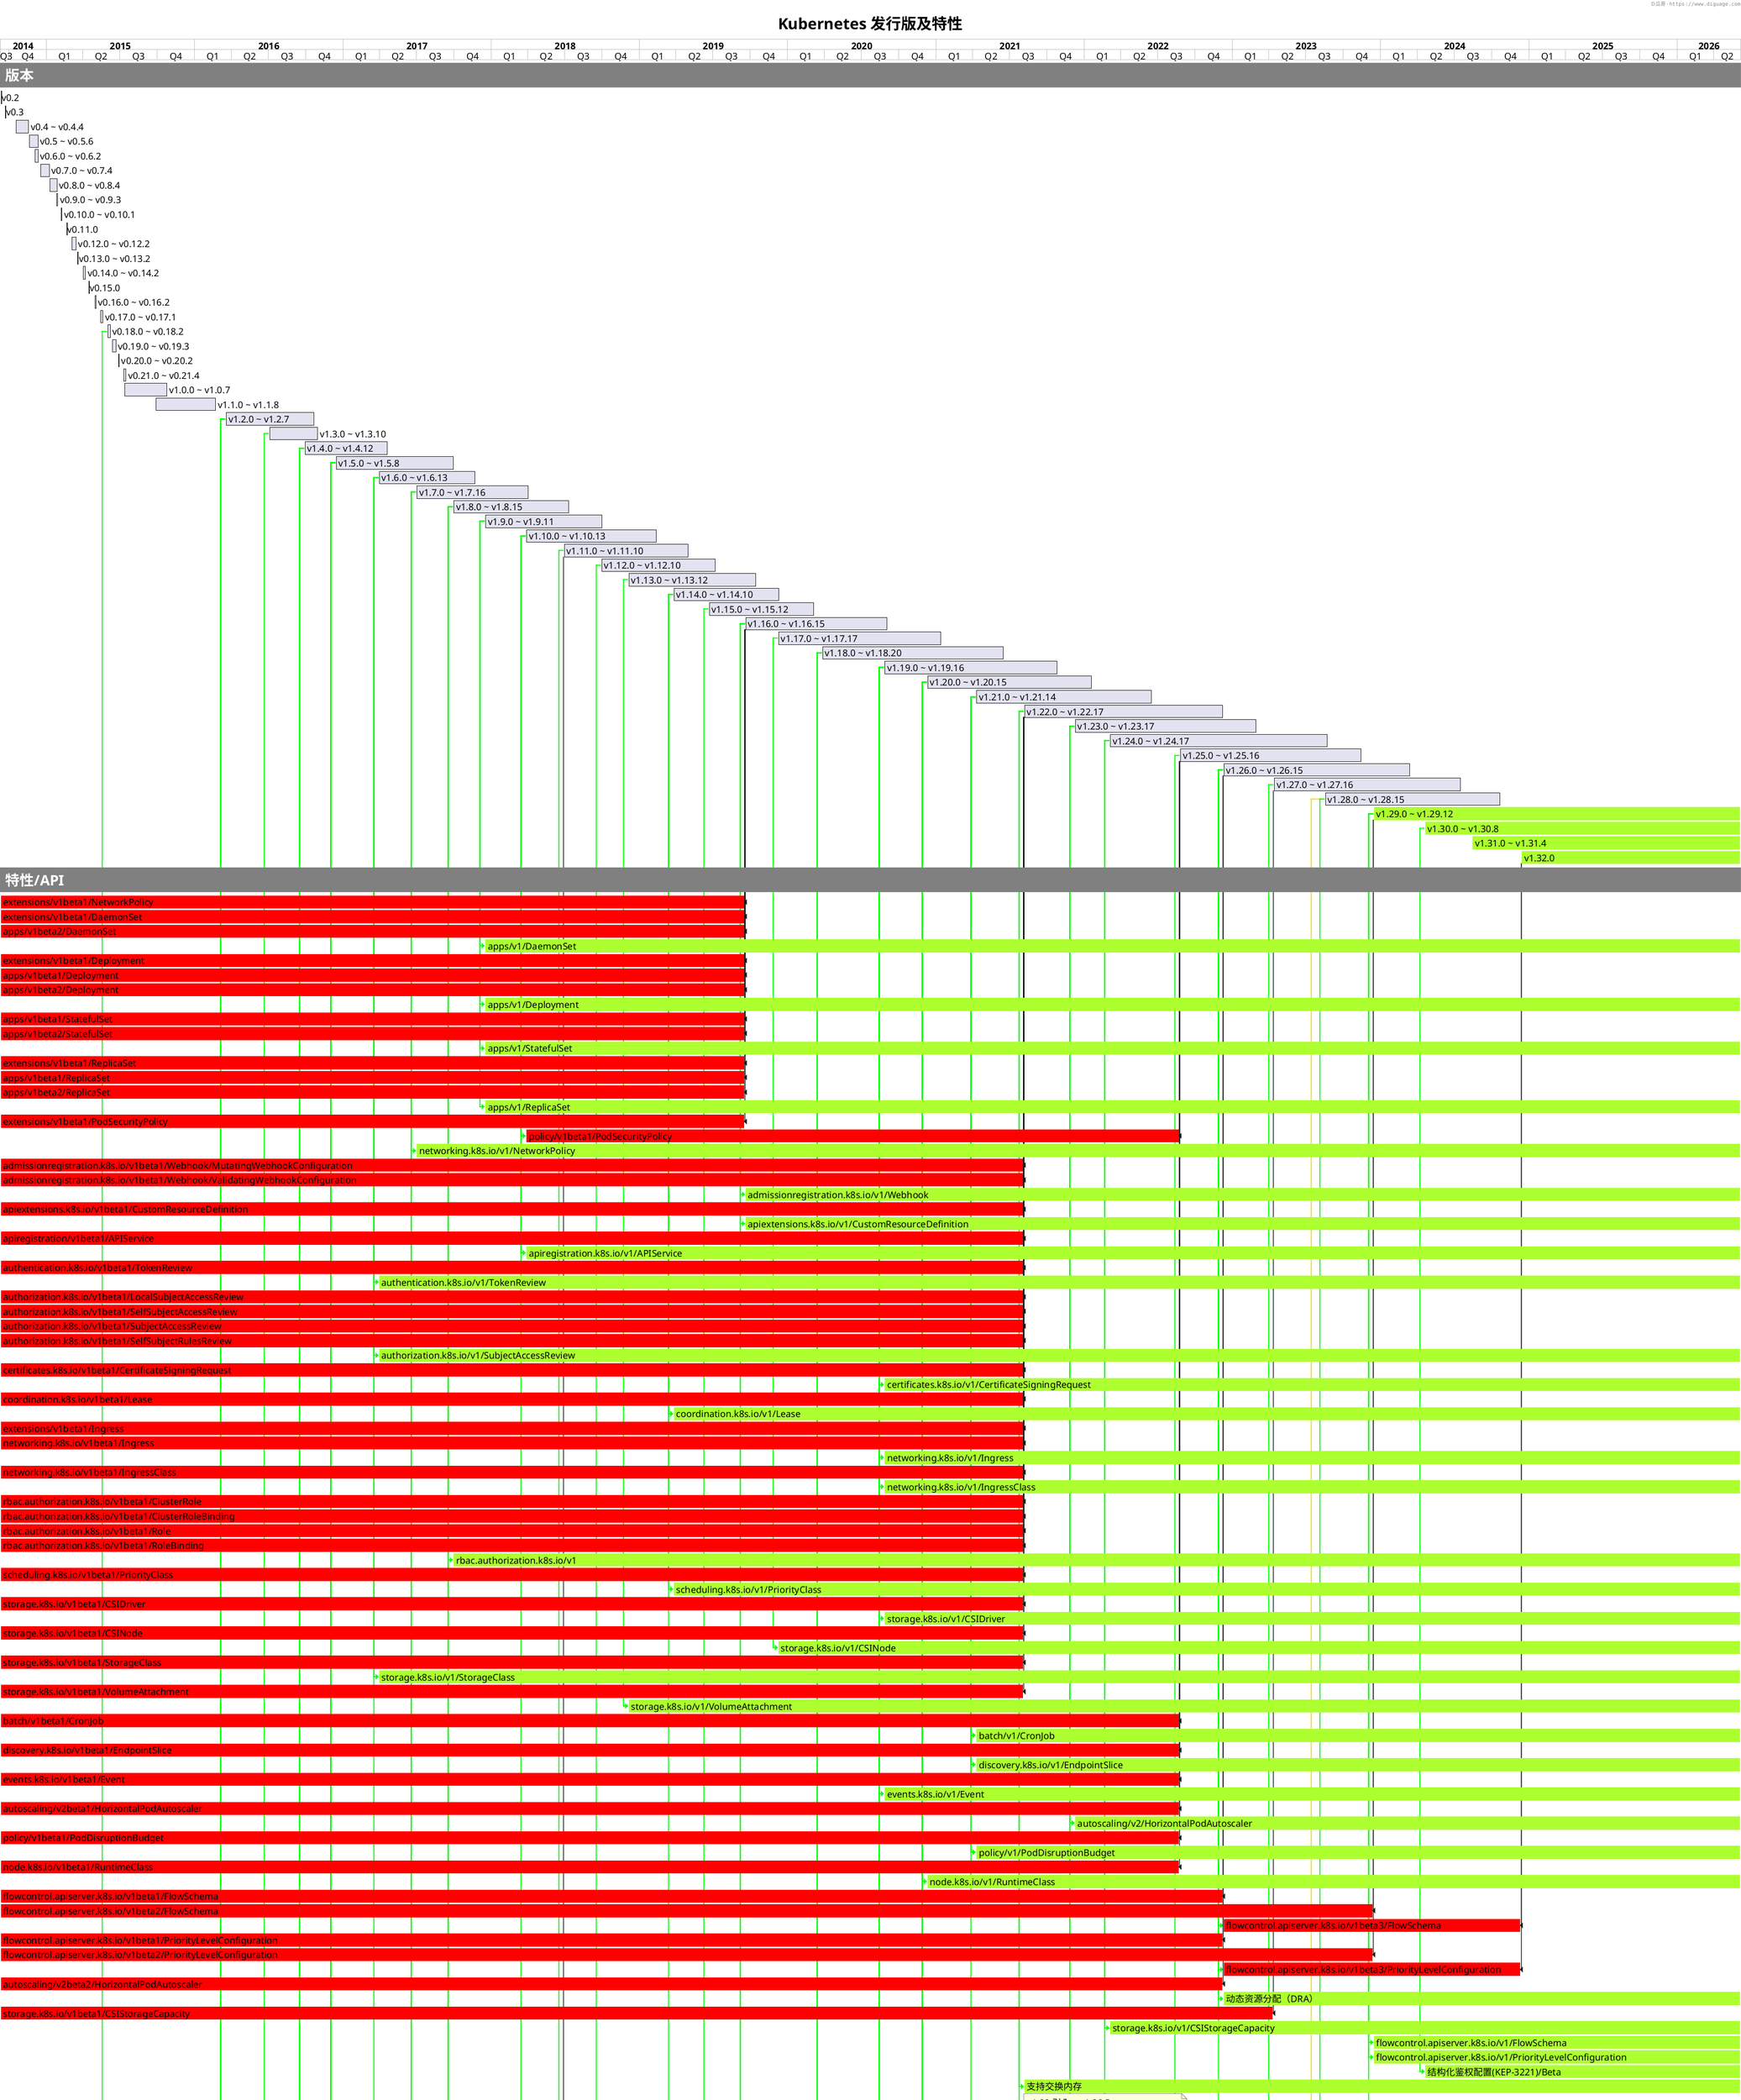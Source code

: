 @startgantt
header D瓜哥 · ""https://www.diguage.com""

title **Kubernetes 发行版及特性**

language zh

skinparamlocked defaultFontSize 18
skinparamlocked titleFontSize 30
skinparamlocked footerFontSize 20

'projectscale monthly
projectscale quarterly zoom 1.1
Project starts 2014-09-09

<style>
ganttDiagram {
	separator {
		LineColor gray
		BackGroundColor gray
		FontSize 28
		FontStyle bold
		FontColor white
	}
}
</style>

legend
Legend:
|= 颜色 |= 状态 |
|<#Red> | 终止 |
|<#Gold>| 测试 |
|<#GreenYellow> | 存续 |
end legend

-- **版本** --


[v0.2] as [v0.2] starts 2014-09-09
[v0.3] as [v0.3] starts 2014-09-20
[v0.4 ~ v0.4.4] as [v0.4] starts 2014-10-16 and ends 2014-11-20
[v0.5 ~ v0.5.6] as [v0.5] starts 2014-11-18 and ends 2014-12-13
[v0.6.0 ~ v0.6.2] as [v0.6.0] starts 2014-12-02 and ends 2014-12-13
[v0.7.0 ~ v0.7.4] as [v0.7.0] starts 2014-12-16 and ends 2015-01-10
[v0.8.0 ~ v0.8.4] as [v0.8.0] starts 2015-01-08 and ends 2015-01-29
[v0.9.0 ~ v0.9.3] as [v0.9.0] starts 2015-01-24 and ends 2015-01-31
[v0.10.0 ~ v0.10.1] as [v0.10.0] starts 2015-02-04 and ends 2015-02-10
[v0.11.0] as [v0.11.0] starts 2015-02-18
[v0.12.0 ~ v0.12.2] as [v0.12.0] starts 2015-03-03 and ends 2015-03-17
[v0.13.0 ~ v0.13.2] as [v0.13.0] starts 2015-03-17 and ends 2015-03-19
[v0.14.0 ~ v0.14.2] as [v0.14.0] starts 2015-03-31 and ends 2015-04-09
[v0.15.0] as [v0.15.0] starts 2015-04-14
[v0.16.0 ~ v0.16.2] as [v0.16.0] starts 2015-04-29 and ends 2015-05-05
[v0.17.0 ~ v0.17.1] as [v0.17.0] starts 2015-05-13 and ends 2015-05-22
[v0.18.0 ~ v0.18.2] as [v0.18.0] starts 2015-05-30 and ends 2015-06-09
[v0.19.0 ~ v0.19.3] as [v0.19.0] starts 2015-06-11 and ends 2015-06-23
[v0.20.0 ~ v0.20.2] as [v0.20.0] starts 2015-06-26 and ends 2015-07-01
[v0.21.0 ~ v0.21.4] as [v0.21.0] starts 2015-07-08 and ends 2015-07-18
[v1.0.0 ~ v1.0.7] as [v1.0.0] starts 2015-07-11 and ends 2015-10-27
[v1.1.0 ~ v1.1.8] as [v1.1.0] starts 2015-09-26 and ends 2016-02-24
[v1.2.0 ~ v1.2.7] as [v1.2.0] starts 2016-03-17 and ends 2016-10-23
[v1.3.0 ~ v1.3.10] as [v1.3.0] starts 2016-07-02 and ends 2016-11-01
[v1.4.0 ~ v1.4.12] as [v1.4.0] starts 2016-09-27 and ends 2017-04-21
[v1.5.0 ~ v1.5.8] as [v1.5.0] starts 2016-12-13 and ends 2017-10-01
[v1.6.0 ~ v1.6.13] as [v1.6.0] starts 2017-03-29 and ends 2017-11-23
[v1.7.0 ~ v1.7.16] as [v1.7.0] starts 2017-06-30 and ends 2018-04-04
[v1.8.0 ~ v1.8.15] as [v1.8.0] starts 2017-09-29 and ends 2018-07-12
[v1.9.0 ~ v1.9.11] as [v1.9.0] starts 2017-12-16 and ends 2018-10-02
[v1.10.0 ~ v1.10.13] as [v1.10.0] starts 2018-03-27 and ends 2019-02-13
[v1.11.0 ~ v1.11.10] as [v1.11.0] starts 2018-06-28 and ends 2019-05-02
[v1.12.0 ~ v1.12.10] as [v1.12.0] starts 2018-09-28 and ends 2019-07-08
[v1.13.0 ~ v1.13.12] as [v1.13.0] starts 2018-12-04 and ends 2019-10-16
[v1.14.0 ~ v1.14.10] as [v1.14.0] starts 2019-03-25 and ends 2019-12-12
[v1.15.0 ~ v1.15.12] as [v1.15.0] starts 2019-06-20 and ends 2020-03-07
[v1.16.0 ~ v1.16.15] as [v1.16.0] starts 2019-09-18 and ends 2020-09-03
[v1.17.0 ~ v1.17.17] as [v1.17.0] starts 2019-12-08 and ends 2021-01-14
[v1.18.0 ~ v1.18.20] as [v1.18.0] starts 2020-03-25 and ends 2021-06-17
[v1.19.0 ~ v1.19.16] as [v1.19.0] starts 2020-08-26 and ends 2021-10-28
[v1.20.0 ~ v1.20.15] as [v1.20.0] starts 2020-12-09 and ends 2022-01-20
[v1.21.0 ~ v1.21.14] as [v1.21.0] starts 2021-04-09 and ends 2022-06-17
[v1.22.0 ~ v1.22.17] as [v1.22.0] starts 2021-08-05 and ends 2022-12-09
[v1.23.0 ~ v1.23.17] as [v1.23.0] starts 2021-12-08 and ends 2023-03-01
[v1.24.0 ~ v1.24.17] as [v1.24.0] starts 2022-03-04 and ends 2023-08-24
[v1.25.0 ~ v1.25.16] as [v1.25.0] starts 2022-08-24 and ends 2023-11-16
[v1.26.0 ~ v1.26.15] as [v1.26.0] starts 2022-12-09 and ends 2024-03-14
[v1.27.0 ~ v1.27.16] as [v1.27.0] starts 2023-04-12 and ends 2024-07-17
[v1.28.0 ~ v1.28.15] as [v1.28.0] starts 2023-08-16 and ends 2024-10-23

[v1.29.0 ~ v1.29.12] as [v1.29.0] starts 2023-12-14
[v1.29.0] ends %date("YYYY-MM-dd")
[v1.29.0] is colored in GreenYellow

[v1.30.0 ~ v1.30.8] as [v1.30.0] starts 2024-04-18
[v1.30.0] ends %date("YYYY-MM-dd")
[v1.30.0] is colored in GreenYellow

[v1.31.0 ~ v1.31.4] as [v1.31.0] starts 2024-08-13
[v1.31.0] ends %date("YYYY-MM-dd")
[v1.31.0] is colored in GreenYellow

[v1.32.0] as [v1.32.0] starts 2024-12-12
[v1.32.0] ends %date("YYYY-MM-dd")
[v1.32.0] is colored in GreenYellow

-- 特性/API --

' v1.16

[extensions/v1beta1/NetworkPolicy] starts 2014-09-09 and ends at [v1.16.0]'s start
[extensions/v1beta1/NetworkPolicy] is colored in Red

[extensions/v1beta1/DaemonSet] starts 2014-09-09 and ends at [v1.16.0]'s start
[extensions/v1beta1/DaemonSet] is colored in Red

[apps/v1beta2/DaemonSet] starts 2014-09-09 and ends at [v1.16.0]'s start
[apps/v1beta2/DaemonSet] is colored in Red

[apps/v1/DaemonSet] starts at [v1.9.0]'s start with Lime bold link and ends %date("YYYY-MM-dd")
[apps/v1/DaemonSet] is colored in GreenYellow

[extensions/v1beta1/Deployment] starts 2014-09-09 and ends at [v1.16.0]'s start
[extensions/v1beta1/Deployment] is colored in Red

[apps/v1beta1/Deployment] starts 2014-09-09 and ends at [v1.16.0]'s start
[apps/v1beta1/Deployment] is colored in Red

[apps/v1beta2/Deployment] starts 2014-09-09 and ends at [v1.16.0]'s start
[apps/v1beta2/Deployment] is colored in Red

[apps/v1/Deployment] starts at [v1.9.0]'s start with Lime bold link and ends %date("YYYY-MM-dd")
[apps/v1/Deployment] is colored in GreenYellow

[apps/v1beta1/StatefulSet] starts 2014-09-09 and ends at [v1.16.0]'s start
[apps/v1beta1/StatefulSet] is colored in Red

[apps/v1beta2/StatefulSet] starts 2014-09-09 and ends at [v1.16.0]'s start
[apps/v1beta2/StatefulSet] is colored in Red

[apps/v1/StatefulSet] starts at [v1.9.0]'s start with Lime bold link and ends %date("YYYY-MM-dd")
[apps/v1/StatefulSet] is colored in GreenYellow


[extensions/v1beta1/ReplicaSet] starts 2014-09-09 and ends at [v1.16.0]'s start
[extensions/v1beta1/ReplicaSet] is colored in Red

[apps/v1beta1/ReplicaSet] starts 2014-09-09 and ends at [v1.16.0]'s start
[apps/v1beta1/ReplicaSet] is colored in Red

[apps/v1beta2/ReplicaSet] starts 2014-09-09 and ends at [v1.16.0]'s start
[apps/v1beta2/ReplicaSet] is colored in Red

[apps/v1/ReplicaSet] starts at [v1.9.0]'s start with Lime bold link and ends %date("YYYY-MM-dd")
[apps/v1/ReplicaSet] is colored in GreenYellow


[extensions/v1beta1/PodSecurityPolicy] starts 2014-09-09 and ends at [v1.16.0]'s start
[extensions/v1beta1/PodSecurityPolicy] is colored in Red

[policy/v1beta1/PodSecurityPolicy] starts at [v1.10.0]'s start with Lime bold link and ends at [v1.25.0]'s start
[policy/v1beta1/PodSecurityPolicy] is colored in Red

' v1.7

[networking.k8s.io/v1/NetworkPolicy] starts at [v1.7.0]'s start with Lime bold link and ends %date("YYYY-MM-dd")
[networking.k8s.io/v1/NetworkPolicy] is colored in GreenYellow


' v1.22

[admissionregistration.k8s.io/v1beta1/Webhook/MutatingWebhookConfiguration] starts 2014-09-09 and ends at [v1.22.0]'s start
[admissionregistration.k8s.io/v1beta1/Webhook/MutatingWebhookConfiguration] is colored in Red

[admissionregistration.k8s.io/v1beta1/Webhook/ValidatingWebhookConfiguration] starts 2014-09-09 and ends at [v1.22.0]'s start
[admissionregistration.k8s.io/v1beta1/Webhook/ValidatingWebhookConfiguration] is colored in Red

[admissionregistration.k8s.io/v1/Webhook] starts at [v1.16.0]'s start with Lime bold link and ends %date("YYYY-MM-dd")
[admissionregistration.k8s.io/v1/Webhook] is colored in GreenYellow


[apiextensions.k8s.io/v1beta1/CustomResourceDefinition] starts 2014-09-09 and ends at [v1.22.0]'s start
[apiextensions.k8s.io/v1beta1/CustomResourceDefinition] is colored in Red

[apiextensions.k8s.io/v1/CustomResourceDefinition] starts at [v1.16.0]'s start with Lime bold link and ends %date("YYYY-MM-dd")
[apiextensions.k8s.io/v1/CustomResourceDefinition] is colored in GreenYellow


[apiregistration/v1beta1/APIService] starts 2014-09-09 and ends at [v1.22.0]'s start
[apiregistration/v1beta1/APIService] is colored in Red

[apiregistration.k8s.io/v1/APIService] starts at [v1.10.0]'s start with Lime bold link and ends %date("YYYY-MM-dd")
[apiregistration.k8s.io/v1/APIService] is colored in GreenYellow


[authentication.k8s.io/v1beta1/TokenReview] starts 2014-09-09 and ends at [v1.22.0]'s start
[authentication.k8s.io/v1beta1/TokenReview] is colored in Red

[authentication.k8s.io/v1/TokenReview] starts at [v1.6.0]'s start with Lime bold link and ends %date("YYYY-MM-dd")
[authentication.k8s.io/v1/TokenReview] is colored in GreenYellow


[authorization.k8s.io/v1beta1/LocalSubjectAccessReview] starts 2014-09-09 and ends at [v1.22.0]'s start
[authorization.k8s.io/v1beta1/LocalSubjectAccessReview] is colored in Red

[authorization.k8s.io/v1beta1/SelfSubjectAccessReview] starts 2014-09-09 and ends at [v1.22.0]'s start
[authorization.k8s.io/v1beta1/SelfSubjectAccessReview] is colored in Red

[authorization.k8s.io/v1beta1/SubjectAccessReview] starts 2014-09-09 and ends at [v1.22.0]'s start
[authorization.k8s.io/v1beta1/SubjectAccessReview] is colored in Red

[authorization.k8s.io/v1beta1/SelfSubjectRulesReview] starts 2014-09-09 and ends at [v1.22.0]'s start
[authorization.k8s.io/v1beta1/SelfSubjectRulesReview] is colored in Red

[authorization.k8s.io/v1/SubjectAccessReview] starts at [v1.6.0]'s start with Lime bold link and ends %date("YYYY-MM-dd")
[authorization.k8s.io/v1/SubjectAccessReview] is colored in GreenYellow


[certificates.k8s.io/v1beta1/CertificateSigningRequest] starts 2014-09-09 and ends at [v1.22.0]'s start
[certificates.k8s.io/v1beta1/CertificateSigningRequest] is colored in Red

[certificates.k8s.io/v1/CertificateSigningRequest] starts at [v1.19.0]'s start with Lime bold link and ends %date("YYYY-MM-dd")
[certificates.k8s.io/v1/CertificateSigningRequest] is colored in GreenYellow


[coordination.k8s.io/v1beta1/Lease] starts 2014-09-09 and ends at [v1.22.0]'s start
[coordination.k8s.io/v1beta1/Lease] is colored in Red

[coordination.k8s.io/v1/Lease] starts at [v1.14.0]'s start with Lime bold link and ends %date("YYYY-MM-dd")
[coordination.k8s.io/v1/Lease] is colored in GreenYellow


[extensions/v1beta1/Ingress] starts 2014-09-09 and ends at [v1.22.0]'s start
[extensions/v1beta1/Ingress] is colored in Red

[networking.k8s.io/v1beta1/Ingress] starts 2014-09-09 and ends at [v1.22.0]'s start
[networking.k8s.io/v1beta1/Ingress] is colored in Red

[networking.k8s.io/v1/Ingress] starts at [v1.19.0]'s start with Lime bold link and ends %date("YYYY-MM-dd")
[networking.k8s.io/v1/Ingress] is colored in GreenYellow


[networking.k8s.io/v1beta1/IngressClass] starts 2014-09-09 and ends at [v1.22.0]'s start
[networking.k8s.io/v1beta1/IngressClass] is colored in Red

[networking.k8s.io/v1/IngressClass] starts at [v1.19.0]'s start with Lime bold link and ends %date("YYYY-MM-dd")
[networking.k8s.io/v1/IngressClass] is colored in GreenYellow


[rbac.authorization.k8s.io/v1beta1/ClusterRole] starts 2014-09-09 and ends at [v1.22.0]'s start
[rbac.authorization.k8s.io/v1beta1/ClusterRole] is colored in Red

[rbac.authorization.k8s.io/v1beta1/ClusterRoleBinding] starts 2014-09-09 and ends at [v1.22.0]'s start
[rbac.authorization.k8s.io/v1beta1/ClusterRoleBinding] is colored in Red

[rbac.authorization.k8s.io/v1beta1/Role] starts 2014-09-09 and ends at [v1.22.0]'s start
[rbac.authorization.k8s.io/v1beta1/Role] is colored in Red

[rbac.authorization.k8s.io/v1beta1/RoleBinding] starts 2014-09-09 and ends at [v1.22.0]'s start
[rbac.authorization.k8s.io/v1beta1/RoleBinding] is colored in Red

[rbac.authorization.k8s.io/v1] starts at [v1.8.0]'s start with Lime bold link and ends %date("YYYY-MM-dd")
[rbac.authorization.k8s.io/v1] is colored in GreenYellow


[scheduling.k8s.io/v1beta1/PriorityClass] starts 2014-09-09 and ends at [v1.22.0]'s start
[scheduling.k8s.io/v1beta1/PriorityClass] is colored in Red

[scheduling.k8s.io/v1/PriorityClass] starts at [v1.14.0]'s start with Lime bold link and ends %date("YYYY-MM-dd")
[scheduling.k8s.io/v1/PriorityClass] is colored in GreenYellow


[storage.k8s.io/v1beta1/CSIDriver] starts 2014-09-09 and ends at [v1.22.0]'s start
[storage.k8s.io/v1beta1/CSIDriver] is colored in Red

[storage.k8s.io/v1/CSIDriver] starts at [v1.19.0]'s start with Lime bold link and ends %date("YYYY-MM-dd")
[storage.k8s.io/v1/CSIDriver] is colored in GreenYellow


[storage.k8s.io/v1beta1/CSINode] starts 2014-09-09 and ends at [v1.22.0]'s start
[storage.k8s.io/v1beta1/CSINode] is colored in Red

[storage.k8s.io/v1/CSINode] starts at [v1.17.0]'s start with Lime bold link and ends %date("YYYY-MM-dd")
[storage.k8s.io/v1/CSINode] is colored in GreenYellow


[storage.k8s.io/v1beta1/StorageClass] starts 2014-09-09 and ends at [v1.22.0]'s start
[storage.k8s.io/v1beta1/StorageClass] is colored in Red

[storage.k8s.io/v1/StorageClass] starts at [v1.6.0]'s start with Lime bold link and ends %date("YYYY-MM-dd")
[storage.k8s.io/v1/StorageClass] is colored in GreenYellow

[storage.k8s.io/v1beta1/VolumeAttachment] starts 2014-09-09 and ends at [v1.22.0]'s start
[storage.k8s.io/v1beta1/VolumeAttachment] is colored in Red

[storage.k8s.io/v1/VolumeAttachment] starts at [v1.13.0]'s start with Lime bold link and ends %date("YYYY-MM-dd")
[storage.k8s.io/v1/VolumeAttachment] is colored in GreenYellow


' v1.25

[batch/v1beta1/CronJob] starts 2014-09-09 and ends at [v1.25.0]'s start
[batch/v1beta1/CronJob] is colored in Red

[batch/v1/CronJob] starts at [v1.21.0]'s start with Lime bold link and ends %date("YYYY-MM-dd")
[batch/v1/CronJob] is colored in GreenYellow


[discovery.k8s.io/v1beta1/EndpointSlice] starts 2014-09-09 and ends at [v1.25.0]'s start
[discovery.k8s.io/v1beta1/EndpointSlice] is colored in Red

[discovery.k8s.io/v1/EndpointSlice] starts at [v1.21.0]'s start with Lime bold link and ends %date("YYYY-MM-dd")
[discovery.k8s.io/v1/EndpointSlice] is colored in GreenYellow


[events.k8s.io/v1beta1/Event] starts 2014-09-09 and ends at [v1.25.0]'s start
[events.k8s.io/v1beta1/Event] is colored in Red

[events.k8s.io/v1/Event] starts at [v1.19.0]'s start with Lime bold link and ends %date("YYYY-MM-dd")
[events.k8s.io/v1/Event] is colored in GreenYellow


[autoscaling/v2beta1/HorizontalPodAutoscaler] starts 2014-09-09 and ends at [v1.25.0]'s start
[autoscaling/v2beta1/HorizontalPodAutoscaler] is colored in Red

[autoscaling/v2/HorizontalPodAutoscaler] starts at [v1.23.0]'s start with Lime bold link and ends %date("YYYY-MM-dd")
[autoscaling/v2/HorizontalPodAutoscaler] is colored in GreenYellow


[policy/v1beta1/PodDisruptionBudget] starts 2014-09-09 and ends at [v1.25.0]'s start
[policy/v1beta1/PodDisruptionBudget] is colored in Red

[policy/v1/PodDisruptionBudget] starts at [v1.21.0]'s start with Lime bold link and ends %date("YYYY-MM-dd")
[policy/v1/PodDisruptionBudget] is colored in GreenYellow

[node.k8s.io/v1beta1/RuntimeClass] starts 2014-09-09 and ends at [v1.25.0]'s start
[node.k8s.io/v1beta1/RuntimeClass] is colored in Red

[node.k8s.io/v1/RuntimeClass] starts at [v1.20.0]'s start with Lime bold link and ends %date("YYYY-MM-dd")
[node.k8s.io/v1/RuntimeClass] is colored in GreenYellow

' v1.26

[flowcontrol.apiserver.k8s.io/v1beta1/FlowSchema] starts 2014-09-09 and ends at [v1.26.0]'s start
[flowcontrol.apiserver.k8s.io/v1beta1/FlowSchema] is colored in Red

[flowcontrol.apiserver.k8s.io/v1beta2/FlowSchema] starts 2014-09-09 and ends  at [v1.29.0]'s start
[flowcontrol.apiserver.k8s.io/v1beta2/FlowSchema] is colored in Red

[flowcontrol.apiserver.k8s.io/v1beta3/FlowSchema] starts at [v1.26.0]'s start with Lime bold link and ends at [v1.32.0]'s start
[flowcontrol.apiserver.k8s.io/v1beta3/FlowSchema] is colored in Red

[flowcontrol.apiserver.k8s.io/v1beta1/PriorityLevelConfiguration] starts 2014-09-09 and ends at [v1.26.0]'s start
[flowcontrol.apiserver.k8s.io/v1beta1/PriorityLevelConfiguration] is colored in Red

[flowcontrol.apiserver.k8s.io/v1beta2/PriorityLevelConfiguration] starts 2014-09-09 and ends at [v1.29.0]'s start
[flowcontrol.apiserver.k8s.io/v1beta2/PriorityLevelConfiguration] is colored in Red

[flowcontrol.apiserver.k8s.io/v1beta3/PriorityLevelConfiguration] starts at [v1.26.0]'s start with Lime bold link and ends at [v1.32.0]'s start
[flowcontrol.apiserver.k8s.io/v1beta3/PriorityLevelConfiguration] is colored in Red


[autoscaling/v2beta2/HorizontalPodAutoscaler] starts 2014-09-09 and ends at [v1.26.0]'s start
[autoscaling/v2beta2/HorizontalPodAutoscaler] is colored in Red

[动态资源分配（DRA）] starts at [v1.26.0]'s start with Lime bold link and ends %date("YYYY-MM-dd")
[动态资源分配（DRA）] is colored in GreenYellow

' v1.27

[storage.k8s.io/v1beta1/CSIStorageCapacity] starts 2014-09-09 and ends at [v1.27.0]'s start
[storage.k8s.io/v1beta1/CSIStorageCapacity] is colored in Red

[storage.k8s.io/v1/CSIStorageCapacity] starts at [v1.24.0]'s start with Lime bold link and ends %date("YYYY-MM-dd")
[storage.k8s.io/v1/CSIStorageCapacity] is colored in GreenYellow

' v1.29

[flowcontrol.apiserver.k8s.io/v1/FlowSchema] starts at [v1.29.0]'s start with Lime bold link and ends %date("YYYY-MM-dd")
[flowcontrol.apiserver.k8s.io/v1/FlowSchema] is colored in GreenYellow

[flowcontrol.apiserver.k8s.io/v1/PriorityLevelConfiguration] starts at [v1.29.0]'s start with Lime bold link and ends %date("YYYY-MM-dd")
[flowcontrol.apiserver.k8s.io/v1/PriorityLevelConfiguration] is colored in GreenYellow

' v1.30

[结构化鉴权配置(KEP-3221)/Beta] as [KEP-3221] starts at [v1.30.0]'s start with Lime bold link and ends %date("YYYY-MM-dd")
[KEP-3221] is colored in GreenYellow
[KEP-3221] links to [[https://kep.k8s.io/3221]]

' v1.32


[支持交换内存] as [swap] starts at [v1.22.0]'s start with Lime bold link and ends %date("YYYY-MM-dd")
[swap] is colored in GreenYellow
note bottom
v1.22 引入，v1.28 Beta。
注：仅 cgroup v2 支持 NodeSwap。
end note


-- 权威指南 --

[kube-proxy/Proxy] as [kube-proxy/Proxy] starts at [v0.2]'s start with Lime bold link and ends %date("YYYY-MM-dd")
[kube-proxy/Proxy] is colored in GreenYellow
note bottom
怀疑这种 TCP/UDP 代理模式已经被废弃了。
只是目前不知道废弃时间。
end note


[ServiceAccount] as [ServiceAccount] starts at [v0.18.0]'s start with Lime bold link and ends %date("YYYY-MM-dd")
[ServiceAccount] is colored in GreenYellow
note bottom
v0.18 引入
end note


[kube-proxy/iptables] as [kube-proxy/iptables] starts at [v1.2.0]'s start with Lime bold link and ends %date("YYYY-MM-dd")
[kube-proxy/iptables] is colored in GreenYellow
note bottom
从 v1.2 改为默认模式，引入的时间应该更早。
end note


[kube-dns] as [kube-dns] starts at [v1.2.0]'s start with Lime bold link and ends at [v1.11.0]'s start
[kube-dns] is colored in Red
note bottom
从 v1.2 以插件方式引入 kube-dns。v1.11 支持 CoreDNS。
end note


[新增资源类型：Job] as [Job] starts at [v1.2.0]'s start with Lime bold link and ends %date("YYYY-MM-dd")
[Job] is colored in GreenYellow
note bottom
v1.2 开始引入。
' https://github.com/kubernetes/kubernetes/pull/12910
end note


[Scheduler Extender] as [SchedulerExtender] starts at [v1.2.0]'s start with Lime bold link and ends %date("YYYY-MM-dd")
[SchedulerExtender] is colored in GreenYellow
note bottom
Scheduler：支持外部扩展。
end note


[支持 rtk 容器] as [rtk] starts at [v1.3.0]'s start with Lime bold link and ends %date("YYYY-MM-dd")
[rtk] is colored in GreenYellow
note bottom
从 v1.3 开始支持
end note


[Pod间的亲和性和反亲和性调度策略] as [PodAffinity] starts at [v1.4.0]'s start with Lime bold link and ends %date("YYYY-MM-dd")
[PodAffinity] is colored in GreenYellow


[引入 OpenAPI 规范] as [OpenAPI] starts at [v1.4.0]'s start with Lime bold link and ends %date("YYYY-MM-dd")
[OpenAPI] is colored in GreenYellow
note bottom
在 v1.4 中引入，v1.5 已经完备支持，v1.27 完备支持 OpenAPI v3。
end note


[审计机制] as [AuditLog] starts at [v1.4.0]'s start with Lime bold link and ends %date("YYYY-MM-dd")
[AuditLog] is colored in GreenYellow
note bottom
审计机制，主要体现为审计日志。
end note


[Container Runtime Interface 即 CRI 规范] as [CRISpec] starts at [v1.5.0]'s start with Lime bold link and ends %date("YYYY-MM-dd")
[CRISpec] is colored in GreenYellow
note bottom
在 v1.5 中设计
end note


[Node Allocatable Resources 节点可分配资源] as [NAR] starts at [v1.5.0]'s start with Lime bold link and ends %date("YYYY-MM-dd")
[NAR] is colored in GreenYellow
note bottom
v1.5 引入，v1.6 默认开启。
本质就是 Cgroups Per QoS。通过 /sys/fs/cgroup/kubepods.slice 控制。
end note


[Windows容器] as [Windows] starts at [v1.5.0]'s start with Lime bold link and ends %date("YYYY-MM-dd")
[Windows] is colored in GreenYellow
note bottom
v1.5 引入，v1.14 达到生产标准。
Windows Server 2016 支持创建和调度 Windows 容器。
end note


[Scheduler Map/Reduce 计算模式] as [SchedulerMapReduce] starts at [v1.5.0]'s start with Lime bold link and ends %date("YYYY-MM-dd")
[SchedulerMapReduce] is colored in GreenYellow
note bottom
Scheduler：为调度器的优先级算法引入 Map/Reduce 计算模式。
end note


[RBAC 基于角色的访问控制] as [RBAC] starts at [v1.6.0]'s start with Lime bold link and ends %date("YYYY-MM-dd")
[RBAC] is colored in GreenYellow
note bottom
' TODO ？？
结合 ServiceAccount 进行权限管理。
end note


[Custom Resource Definition 即 CRD] as [CRD] starts at [v1.7.0]'s start with Lime bold link and ends %date("YYYY-MM-dd")
[CRD] is colored in GreenYellow
note bottom
重要的扩展点！
end note


[高级审计特效 Advanced Auditing] as [AdvancedAuditing] starts at [v1.7.0]'s start with Lime bold link and ends %date("YYYY-MM-dd")
[AdvancedAuditing] is colored in GreenYellow
note bottom
自定义审计策略和审计后端存储等。
end note


[NUMA/(CPU Manager)] as [CPUManager] starts at [v1.8.0]'s start with Lime bold link and ends %date("YYYY-MM-dd")
[CPUManager] is colored in GreenYellow
note bottom
v1.8 引入，v1.26.0 达到正式版。
CPU Manager 的 None 策略使用 Linux 内核的 CFS(Completely Fair Scheduler) 调度机制实现。
CPU Manager 的 Static 策略可实现 Pod 独占 CPU， 使用 Linux cpuset cgroup 来实现。
注：CFS 就是基于时间片分配的，实现了公平，但牺牲了性能（需要频繁进行上下文切换）。
end note


[kube-proxy/IPVS] as [kube-proxy/IPVS] starts at [v1.8.0]'s start with Lime bold link and ends %date("YYYY-MM-dd")
[kube-proxy/IPVS] is colored in GreenYellow
note bottom
v1.8 引入，v1.11 达到稳定版。
end note


[Pod Priority Preemption 抢占式调度] as [PodPriority] starts at [v1.8.0]'s start with Lime bold link and ends %date("YYYY-MM-dd")
[PodPriority] is colored in GreenYellow
note bottom
v1.8 引入，v1.11 达到 Beta，v1.14 达到 Stable 阶段。
当有新加入的高优先级的 Pod，在资源紧张的情况下，会把低优先级的 Pod 清理掉，以满足高优先级 Pod 的运行。
end note


[进程 PID 限制与预留] as [PID] starts at [v1.10.0]'s start with Lime bold link and ends %date("YYYY-MM-dd")
[PID] is colored in GreenYellow
note bottom
v1.10 引入，v1.14 引入 Node 级别的 PID 资源管理限制，v1.15 成为 Beta 版本，v1.20 达到 Stable 阶段。
end note


[CoreDNS] as [CoreDNS] starts at [v1.11.0]'s start with Lime bold link and ends %date("YYYY-MM-dd")
[CoreDNS] is colored in GreenYellow
note bottom
从 v1.2 以插件方式引入 kube-dns。v1.11 支持 CoreDNS。
end note


[RuntimeClass] as [RuntimeClass] starts at [v1.12.0]'s start with Lime bold link and ends %date("YYYY-MM-dd")
[RuntimeClass] is colored in GreenYellow
note bottom
v1.12 引入，v1.20 达到 Stable 阶段。
用于指定不同的容器运行时。
end note


[Server-side apply 特性] as [ServerSideApply] starts at [v1.14.0]'s start with Lime bold link and ends %date("YYYY-MM-dd")
[ServerSideApply] is colored in GreenYellow
note bottom
v1.14 引入，v1.22 达到 Stable 阶段。
在 API Server 完整实现 kubectl apply 命令的功能。
end note


[Scheduler Framework 框架] as [SchedulerFramework] starts at [v1.15.0]'s start with Lime bold link and ends %date("YYYY-MM-dd")
[SchedulerFramework] is colored in GreenYellow
note bottom
Scheduler：实现基于 Scheduler Framework 的开发方式，开始支持组件化开发。
end note


[Startup Probe] as [StartupProbe] starts at [v1.16.0]'s start with Lime bold link and ends %date("YYYY-MM-dd")
[StartupProbe] is colored in GreenYellow
note bottom
v1.16 引入，v1.20 达到 Stable 阶段。
end note


[API Server Network Proxy] as [NetworkProxy] starts at [v1.16.0]'s start with Lime bold link and ends %date("YYYY-MM-dd")
[NetworkProxy] is colored in GreenYellow
note bottom
v1.16 引入 Alpha 阶段，v1.17 进入 Beta 阶段，v1.28 到 v0.0.9 阶段。
核心设计思想：将 API Server 放置在一个独立网络中，与 Node 网络隔离，
            使用网络连通性代理（Connectivity Proxy）来连通两个网络。
end note


[Bootstrap Token] as [BootstrapToken] starts at [v1.18.0]'s start with Lime bold link and ends %date("YYYY-MM-dd")
[BootstrapToken] is colored in GreenYellow
note bottom
v1.18 达到 Stable 阶段。引入时间应该更早。
TLS Bootstraping 机制，自动签发客户端证书。
end note


[Pod Topology Spread Constraints 基于拓扑信息的调度机制] as [TopologySpreadConstraints] starts at [v1.18.0]'s start with Lime bold link and ends %date("YYYY-MM-dd")
[TopologySpreadConstraints] is colored in GreenYellow
note bottom
在 Pod 中配置 .spec.topologySpreadConstraints 字段。
end note


[Scheduler 所有策略全部组件化] as [SchedulerPredicatesPriorities] starts at [v1.18.0]'s start with Lime bold link and ends %date("YYYY-MM-dd")
[SchedulerPredicatesPriorities] is colored in GreenYellow
note bottom
Scheduler：所有策略（Predicates 和 Priorities）全部组件化，
           默认调度流程切换为 Scheduling Framework。
end note


[Scheduler 抢占过程组件化] as [SchedulerMultiProfile] starts at [v1.19.0]'s start with Lime bold link and ends %date("YYYY-MM-dd")
[SchedulerMultiProfile] is colored in GreenYellow
note bottom
Scheduler：将抢占过程组件化，同时支持 Multi Scheduling Profile(多调度器配置)
end note


[Cgroups V2] as [CgroupsV2] starts at [v1.19.0]'s start with Lime bold link and ends %date("YYYY-MM-dd")
[CgroupsV2] is colored in GreenYellow
note bottom
v1.19 开始支持，v1.25 达到 Stable 阶段。增加了一些新特性，比如 MemoryQoS。
end note


[EndpointSlice API] as [EndpointSlice] starts at [v1.19.0]'s start with Lime bold link and ends %date("YYYY-MM-dd")
[EndpointSlice] is colored in GreenYellow
note bottom
v1.19 引入，v1.21 达到 Stable 阶段。
end note


[支持 SCTP 协议] as [SCTP] starts at [v1.20.0]'s start with Lime bold link and ends %date("YYYY-MM-dd")
[SCTP] is colored in GreenYellow
note bottom
v1.20 达到 Stable 阶段。两年前开始引入。
SCTP 是电信领域基础通信协议。
Pod、Service 和 NetworkPolicy 都完成支持 SCTP 协议。
end note


[Pod Resources API] as [PodResources] starts at [v1.20.0]'s start with Lime bold link and ends %date("YYYY-MM-dd")
[PodResources] is colored in GreenYellow
note bottom
v1.20 List API 除了报告 CPU Core 和内存，还增加了 NUMA Node 位置。
v1.21 增加了 GetAllocatableResources 函数。
v1.28 正式发布，引入时间应该更早。
end note
' TODO 要不要加这个正式版里程碑？
[Pod Resources API 正式版] starts at [v1.28.0]'s start with Gold bold link
[Pod Resources API 正式版] happens at [v1.28.0]'s start


[Credential Provider Plugin] as [CredentialProviderPlugin] starts at [v1.20.0]'s start with Lime bold link and ends %date("YYYY-MM-dd")
[CredentialProviderPlugin] is colored in GreenYellow
note bottom
v1.20 引入，v1.26 达到 Stable 阶段。
依赖 client-go 的 External Credential Providers 特性。
end note


[NUMA/(Memory Manager)] as [MemoryManager] starts at [v1.21.0]'s start with Lime bold link and ends %date("YYYY-MM-dd")
[MemoryManager] is colored in GreenYellow
note bottom
v1.21 增加，v1.22 是 Beta 版，v1.29 达到 Stable 节点。引入时间应该更早。
对 HugePage 的支持在 v1.28 达到了 Stable 阶段。
end note


[Quality-of-Service for Memory Resources] as [MemoryQoS] starts at [v1.22.0]'s start with Lime bold link and ends %date("YYYY-MM-dd")
[MemoryQoS] is colored in GreenYellow
note bottom
v1.22.0 引入，v1.27.0 成为 Alpha 版本。通过 Cgroups V2 实现。
end note


[Job 对象的垃圾清理] as [JobGC] starts at [v1.23.0]'s start with Lime bold link and ends %date("YYYY-MM-dd")
[JobGC] is colored in GreenYellow
note bottom
v1.23 达到稳定版，引入的时间应该更早。
end note


[PersistentVolume deletion protection finalizer] as [PVdpf] starts at [v1.23.0]'s start with Lime bold link and ends %date("YYYY-MM-dd")
[PVdpf] is colored in GreenYellow
note bottom
v1.23 Alpha
end note


[Projected ServiceAccount Tokens] as [ProjectedTokens] starts at [v1.24.0]'s start with Lime bold link and ends %date("YYYY-MM-dd")
[ProjectedTokens] is colored in GreenYellow
note bottom
' TODO ？？
更安全、更短有效期、更灵活。
end note


[临时 debug 容器调试 Pod] as [EphemeralContainer] starts at [v1.25.0]'s start with Lime bold link and ends %date("YYYY-MM-dd")
[EphemeralContainer] is colored in GreenYellow
note bottom
v1.25 达到 Stable 阶段。
建立临时容器，与目标 Pod 共享进程命名空间来访问容器环境。
end note


[NUMA/(Device Manager)] as [DeviceManager] starts at [v1.26.0]'s start with Lime bold link and ends %date("YYYY-MM-dd")
[DeviceManager] is colored in GreenYellow
note bottom
v1.26.0 达到正式版，引入时间应该更早。
在 /var/lib/kubelet/device-plugins/kubelet.sock 启动
套接字，启动 gRPC Server 服务，以此来注册设备。
end note


[NUMA/(Topology Manager)] as [TopologyManager] starts at [v1.27.0]'s start with Lime bold link and ends %date("YYYY-MM-dd")
[TopologyManager] is colored in GreenYellow
note bottom
v1.27.0 达到正式版，引入时间应该更早。
Topology Manager 是NUMA 资源亲和性分配的仲裁者和判决者，
负责协调 CPU Manager、Device Manager 和 Memory Manager。
end note


[Sidecar Containers] as [Sidecar] starts at [v1.28.0]'s start with Lime bold link and ends %date("YYYY-MM-dd")
[Sidecar] is colored in GreenYellow
note bottom
v1.28.0 Alpha 引入。
早在 2018 年 5 月提出第一版 KEP，后被废弃。
在 2020 年 11 月 提出新的提议草案。
end note


[磁盘充足时删除长期未使用的镜像] as [deleteUnusefulImage] starts at [v1.29.0]'s start with Lime bold link and ends %date("YYYY-MM-dd")
[deleteUnusefulImage] is colored in GreenYellow


footer D瓜哥 · ""https://www.diguage.com"" · 出品
@endgantt
